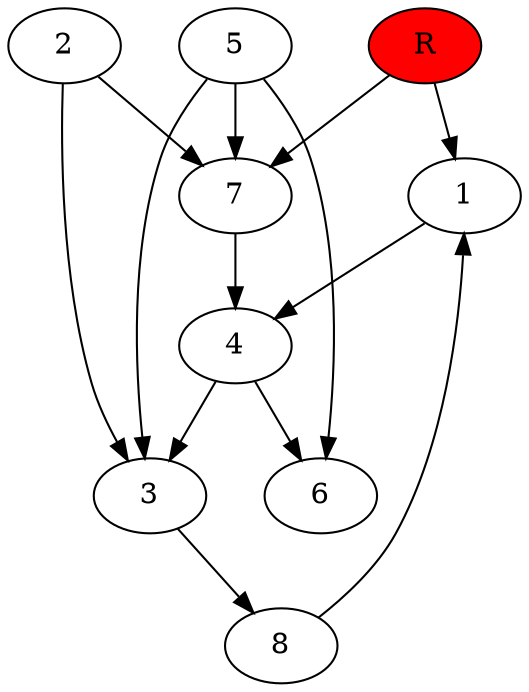 digraph prb31508 {
	1
	2
	3
	4
	5
	6
	7
	8
	R [fillcolor="#ff0000" style=filled]
	1 -> 4
	2 -> 3
	2 -> 7
	3 -> 8
	4 -> 3
	4 -> 6
	5 -> 3
	5 -> 6
	5 -> 7
	7 -> 4
	8 -> 1
	R -> 1
	R -> 7
}
